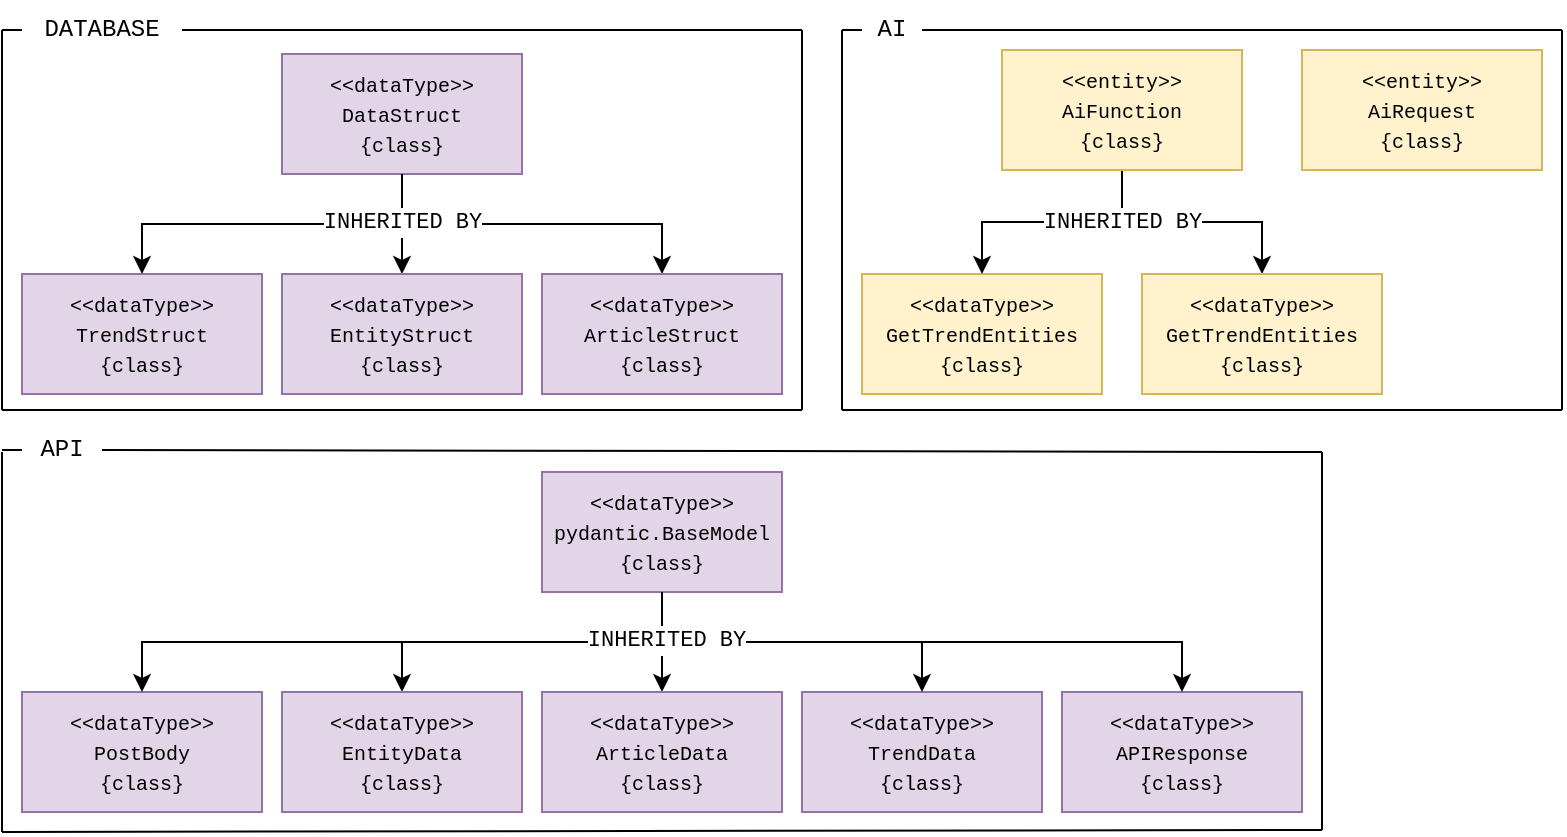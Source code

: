 <mxfile version="26.1.1">
  <diagram name="Page-1" id="KB78nba-Hb2z6hXjGzMv">
    <mxGraphModel dx="378" dy="455" grid="1" gridSize="10" guides="1" tooltips="1" connect="1" arrows="1" fold="1" page="1" pageScale="1" pageWidth="827" pageHeight="1169" math="0" shadow="0">
      <root>
        <mxCell id="0" />
        <mxCell id="1" parent="0" />
        <mxCell id="m1CjezaMIKNChpOTWR7g-56" value="" style="group" parent="1" vertex="1" connectable="0">
          <mxGeometry x="10" y="10" width="420" height="375" as="geometry" />
        </mxCell>
        <mxCell id="m1CjezaMIKNChpOTWR7g-25" value="DATABASE" style="text;html=1;align=center;verticalAlign=middle;whiteSpace=wrap;rounded=0;fontFamily=Courier New;" parent="m1CjezaMIKNChpOTWR7g-56" vertex="1">
          <mxGeometry x="10" y="-5" width="80" height="30" as="geometry" />
        </mxCell>
        <mxCell id="m1CjezaMIKNChpOTWR7g-21" value="" style="endArrow=none;html=1;rounded=0;exitX=1;exitY=0.5;exitDx=0;exitDy=0;" parent="m1CjezaMIKNChpOTWR7g-56" source="m1CjezaMIKNChpOTWR7g-25" edge="1">
          <mxGeometry width="50" height="50" relative="1" as="geometry">
            <mxPoint x="90" y="12" as="sourcePoint" />
            <mxPoint x="400" y="10" as="targetPoint" />
          </mxGeometry>
        </mxCell>
        <mxCell id="m1CjezaMIKNChpOTWR7g-2" value="&lt;div&gt;&lt;font face=&quot;Courier New&quot; style=&quot;font-size: 10px;&quot;&gt;&amp;lt;&amp;lt;dataType&amp;gt;&amp;gt;&lt;/font&gt;&lt;/div&gt;&lt;div&gt;&lt;font face=&quot;Courier New&quot; size=&quot;1&quot;&gt;TrendStruct&lt;/font&gt;&lt;/div&gt;&lt;div&gt;&lt;font face=&quot;Courier New&quot; size=&quot;1&quot;&gt;{class}&lt;/font&gt;&lt;/div&gt;" style="rounded=0;whiteSpace=wrap;html=1;fillColor=#e1d5e7;strokeColor=#9673a6;" parent="m1CjezaMIKNChpOTWR7g-56" vertex="1">
          <mxGeometry x="10" y="132" width="120" height="60" as="geometry" />
        </mxCell>
        <mxCell id="m1CjezaMIKNChpOTWR7g-83" style="edgeStyle=orthogonalEdgeStyle;rounded=0;orthogonalLoop=1;jettySize=auto;html=1;exitX=0.5;exitY=1;exitDx=0;exitDy=0;entryX=0.5;entryY=0;entryDx=0;entryDy=0;" parent="m1CjezaMIKNChpOTWR7g-56" source="m1CjezaMIKNChpOTWR7g-4" target="m1CjezaMIKNChpOTWR7g-2" edge="1">
          <mxGeometry relative="1" as="geometry" />
        </mxCell>
        <mxCell id="m1CjezaMIKNChpOTWR7g-84" style="edgeStyle=orthogonalEdgeStyle;rounded=0;orthogonalLoop=1;jettySize=auto;html=1;exitX=0.5;exitY=1;exitDx=0;exitDy=0;entryX=0.5;entryY=0;entryDx=0;entryDy=0;" parent="m1CjezaMIKNChpOTWR7g-56" source="m1CjezaMIKNChpOTWR7g-4" target="m1CjezaMIKNChpOTWR7g-7" edge="1">
          <mxGeometry relative="1" as="geometry" />
        </mxCell>
        <mxCell id="m1CjezaMIKNChpOTWR7g-4" value="&lt;div&gt;&lt;font face=&quot;Courier New&quot; style=&quot;font-size: 10px;&quot;&gt;&amp;lt;&amp;lt;dataType&amp;gt;&amp;gt;&lt;/font&gt;&lt;/div&gt;&lt;div&gt;&lt;font face=&quot;Courier New&quot; size=&quot;1&quot;&gt;DataStruct&lt;/font&gt;&lt;/div&gt;&lt;div&gt;&lt;font face=&quot;Courier New&quot; size=&quot;1&quot;&gt;{class}&lt;/font&gt;&lt;/div&gt;" style="rounded=0;whiteSpace=wrap;html=1;fillColor=#e1d5e7;strokeColor=#9673a6;" parent="m1CjezaMIKNChpOTWR7g-56" vertex="1">
          <mxGeometry x="140" y="22" width="120" height="60" as="geometry" />
        </mxCell>
        <mxCell id="m1CjezaMIKNChpOTWR7g-9" style="edgeStyle=orthogonalEdgeStyle;rounded=0;orthogonalLoop=1;jettySize=auto;html=1;exitX=0.5;exitY=1;exitDx=0;exitDy=0;entryX=0.5;entryY=0;entryDx=0;entryDy=0;" parent="m1CjezaMIKNChpOTWR7g-56" source="m1CjezaMIKNChpOTWR7g-4" target="m1CjezaMIKNChpOTWR7g-6" edge="1">
          <mxGeometry relative="1" as="geometry" />
        </mxCell>
        <mxCell id="m1CjezaMIKNChpOTWR7g-85" value="&lt;font face=&quot;Courier New&quot;&gt;INHERITED BY&lt;/font&gt;" style="edgeLabel;html=1;align=center;verticalAlign=middle;resizable=0;points=[];" parent="m1CjezaMIKNChpOTWR7g-9" vertex="1" connectable="0">
          <mxGeometry x="-0.057" relative="1" as="geometry">
            <mxPoint as="offset" />
          </mxGeometry>
        </mxCell>
        <mxCell id="m1CjezaMIKNChpOTWR7g-6" value="&lt;div&gt;&lt;font face=&quot;Courier New&quot; style=&quot;font-size: 10px;&quot;&gt;&amp;lt;&amp;lt;dataType&amp;gt;&amp;gt;&lt;/font&gt;&lt;/div&gt;&lt;div&gt;&lt;font face=&quot;Courier New&quot; size=&quot;1&quot;&gt;EntityStruct&lt;/font&gt;&lt;/div&gt;&lt;div&gt;&lt;font face=&quot;Courier New&quot; size=&quot;1&quot;&gt;{class}&lt;/font&gt;&lt;/div&gt;" style="rounded=0;whiteSpace=wrap;html=1;fillColor=#e1d5e7;strokeColor=#9673a6;" parent="m1CjezaMIKNChpOTWR7g-56" vertex="1">
          <mxGeometry x="140" y="132" width="120" height="60" as="geometry" />
        </mxCell>
        <mxCell id="m1CjezaMIKNChpOTWR7g-7" value="&lt;div&gt;&lt;font face=&quot;Courier New&quot; style=&quot;font-size: 10px;&quot;&gt;&amp;lt;&amp;lt;dataType&amp;gt;&amp;gt;&lt;/font&gt;&lt;/div&gt;&lt;div&gt;&lt;span style=&quot;font-family: &amp;quot;Courier New&amp;quot;; font-size: x-small; background-color: transparent; color: light-dark(rgb(0, 0, 0), rgb(255, 255, 255));&quot;&gt;ArticleStruct&lt;/span&gt;&lt;/div&gt;&lt;div&gt;&lt;span style=&quot;font-family: &amp;quot;Courier New&amp;quot;; font-size: x-small; background-color: transparent; color: light-dark(rgb(0, 0, 0), rgb(255, 255, 255));&quot;&gt;{class}&lt;/span&gt;&lt;/div&gt;" style="rounded=0;whiteSpace=wrap;html=1;fillColor=#e1d5e7;strokeColor=#9673a6;" parent="m1CjezaMIKNChpOTWR7g-56" vertex="1">
          <mxGeometry x="270" y="132" width="120" height="60" as="geometry" />
        </mxCell>
        <mxCell id="m1CjezaMIKNChpOTWR7g-22" value="" style="endArrow=none;html=1;rounded=0;" parent="m1CjezaMIKNChpOTWR7g-56" edge="1">
          <mxGeometry width="50" height="50" relative="1" as="geometry">
            <mxPoint y="200" as="sourcePoint" />
            <mxPoint y="10" as="targetPoint" />
          </mxGeometry>
        </mxCell>
        <mxCell id="m1CjezaMIKNChpOTWR7g-23" value="" style="endArrow=none;html=1;rounded=0;" parent="m1CjezaMIKNChpOTWR7g-56" edge="1">
          <mxGeometry width="50" height="50" relative="1" as="geometry">
            <mxPoint x="400" y="200" as="sourcePoint" />
            <mxPoint x="400" y="10" as="targetPoint" />
          </mxGeometry>
        </mxCell>
        <mxCell id="m1CjezaMIKNChpOTWR7g-24" value="" style="endArrow=none;html=1;rounded=0;" parent="m1CjezaMIKNChpOTWR7g-56" edge="1">
          <mxGeometry width="50" height="50" relative="1" as="geometry">
            <mxPoint y="200" as="sourcePoint" />
            <mxPoint x="400" y="200" as="targetPoint" />
          </mxGeometry>
        </mxCell>
        <mxCell id="m1CjezaMIKNChpOTWR7g-55" value="" style="endArrow=none;html=1;rounded=0;entryX=0;entryY=0.5;entryDx=0;entryDy=0;" parent="m1CjezaMIKNChpOTWR7g-56" target="m1CjezaMIKNChpOTWR7g-25" edge="1">
          <mxGeometry width="50" height="50" relative="1" as="geometry">
            <mxPoint y="10" as="sourcePoint" />
            <mxPoint x="10" y="12" as="targetPoint" />
          </mxGeometry>
        </mxCell>
        <mxCell id="m1CjezaMIKNChpOTWR7g-58" value="API" style="text;html=1;align=center;verticalAlign=middle;whiteSpace=wrap;rounded=0;fontFamily=Courier New;" parent="m1CjezaMIKNChpOTWR7g-56" vertex="1">
          <mxGeometry x="10" y="205" width="40" height="30" as="geometry" />
        </mxCell>
        <mxCell id="m1CjezaMIKNChpOTWR7g-62" value="&lt;div&gt;&lt;font face=&quot;Courier New&quot; style=&quot;font-size: 10px;&quot;&gt;&amp;lt;&amp;lt;dataType&amp;gt;&amp;gt;&lt;/font&gt;&lt;/div&gt;&lt;div&gt;&lt;font size=&quot;1&quot; face=&quot;Courier New&quot;&gt;pydantic.BaseModel&lt;/font&gt;&lt;/div&gt;&lt;div&gt;&lt;font face=&quot;Courier New&quot; size=&quot;1&quot;&gt;{class}&lt;/font&gt;&lt;/div&gt;" style="rounded=0;whiteSpace=wrap;html=1;fillColor=#e1d5e7;strokeColor=#9673a6;" parent="m1CjezaMIKNChpOTWR7g-56" vertex="1">
          <mxGeometry x="270" y="231" width="120" height="60" as="geometry" />
        </mxCell>
        <mxCell id="m1CjezaMIKNChpOTWR7g-71" value="&lt;div&gt;&lt;font face=&quot;Courier New&quot; style=&quot;font-size: 10px;&quot;&gt;&amp;lt;&amp;lt;dataType&amp;gt;&amp;gt;&lt;/font&gt;&lt;/div&gt;&lt;div&gt;&lt;font size=&quot;1&quot; face=&quot;Courier New&quot;&gt;TrendData&lt;/font&gt;&lt;/div&gt;&lt;div&gt;&lt;span style=&quot;font-family: &amp;quot;Courier New&amp;quot;; font-size: x-small; background-color: transparent; color: light-dark(rgb(0, 0, 0), rgb(255, 255, 255));&quot;&gt;{class}&lt;/span&gt;&lt;/div&gt;" style="rounded=0;whiteSpace=wrap;html=1;fillColor=#e1d5e7;strokeColor=#9673a6;" parent="1" vertex="1">
          <mxGeometry x="410" y="351" width="120" height="60" as="geometry" />
        </mxCell>
        <mxCell id="m1CjezaMIKNChpOTWR7g-59" value="" style="endArrow=none;html=1;rounded=0;exitX=1;exitY=0.5;exitDx=0;exitDy=0;" parent="1" edge="1">
          <mxGeometry width="50" height="50" relative="1" as="geometry">
            <mxPoint x="60" y="230.0" as="sourcePoint" />
            <mxPoint x="670" y="231" as="targetPoint" />
          </mxGeometry>
        </mxCell>
        <mxCell id="m1CjezaMIKNChpOTWR7g-60" value="&lt;div&gt;&lt;font face=&quot;Courier New&quot; style=&quot;font-size: 10px;&quot;&gt;&amp;lt;&amp;lt;dataType&amp;gt;&amp;gt;&lt;/font&gt;&lt;/div&gt;&lt;div&gt;&lt;font size=&quot;1&quot; face=&quot;Courier New&quot;&gt;PostBody&lt;/font&gt;&lt;/div&gt;&lt;div&gt;&lt;font face=&quot;Courier New&quot; size=&quot;1&quot;&gt;{class}&lt;/font&gt;&lt;/div&gt;" style="rounded=0;whiteSpace=wrap;html=1;fillColor=#e1d5e7;strokeColor=#9673a6;" parent="1" vertex="1">
          <mxGeometry x="20" y="351" width="120" height="60" as="geometry" />
        </mxCell>
        <mxCell id="m1CjezaMIKNChpOTWR7g-86" style="edgeStyle=orthogonalEdgeStyle;rounded=0;orthogonalLoop=1;jettySize=auto;html=1;exitX=0.5;exitY=1;exitDx=0;exitDy=0;entryX=0.5;entryY=0;entryDx=0;entryDy=0;" parent="1" source="m1CjezaMIKNChpOTWR7g-62" target="m1CjezaMIKNChpOTWR7g-60" edge="1">
          <mxGeometry relative="1" as="geometry" />
        </mxCell>
        <mxCell id="m1CjezaMIKNChpOTWR7g-91" style="edgeStyle=orthogonalEdgeStyle;rounded=0;orthogonalLoop=1;jettySize=auto;html=1;exitX=0.5;exitY=1;exitDx=0;exitDy=0;entryX=0.5;entryY=0;entryDx=0;entryDy=0;" parent="1" source="m1CjezaMIKNChpOTWR7g-62" target="m1CjezaMIKNChpOTWR7g-64" edge="1">
          <mxGeometry relative="1" as="geometry" />
        </mxCell>
        <mxCell id="m1CjezaMIKNChpOTWR7g-92" style="edgeStyle=orthogonalEdgeStyle;rounded=0;orthogonalLoop=1;jettySize=auto;html=1;exitX=0.5;exitY=1;exitDx=0;exitDy=0;entryX=0.5;entryY=0;entryDx=0;entryDy=0;" parent="1" source="m1CjezaMIKNChpOTWR7g-62" target="m1CjezaMIKNChpOTWR7g-65" edge="1">
          <mxGeometry relative="1" as="geometry" />
        </mxCell>
        <mxCell id="m1CjezaMIKNChpOTWR7g-93" style="edgeStyle=orthogonalEdgeStyle;rounded=0;orthogonalLoop=1;jettySize=auto;html=1;exitX=0.5;exitY=1;exitDx=0;exitDy=0;entryX=0.5;entryY=0;entryDx=0;entryDy=0;" parent="1" source="m1CjezaMIKNChpOTWR7g-62" target="m1CjezaMIKNChpOTWR7g-71" edge="1">
          <mxGeometry relative="1" as="geometry" />
        </mxCell>
        <mxCell id="m1CjezaMIKNChpOTWR7g-64" value="&lt;div&gt;&lt;font face=&quot;Courier New&quot; style=&quot;font-size: 10px;&quot;&gt;&amp;lt;&amp;lt;dataType&amp;gt;&amp;gt;&lt;/font&gt;&lt;/div&gt;&lt;div&gt;&lt;font size=&quot;1&quot; face=&quot;Courier New&quot;&gt;EntityData&lt;/font&gt;&lt;/div&gt;&lt;div&gt;&lt;font face=&quot;Courier New&quot; size=&quot;1&quot;&gt;{class}&lt;/font&gt;&lt;/div&gt;" style="rounded=0;whiteSpace=wrap;html=1;fillColor=#e1d5e7;strokeColor=#9673a6;" parent="1" vertex="1">
          <mxGeometry x="150" y="351" width="120" height="60" as="geometry" />
        </mxCell>
        <mxCell id="m1CjezaMIKNChpOTWR7g-65" value="&lt;div&gt;&lt;font face=&quot;Courier New&quot; style=&quot;font-size: 10px;&quot;&gt;&amp;lt;&amp;lt;dataType&amp;gt;&amp;gt;&lt;/font&gt;&lt;/div&gt;&lt;div&gt;&lt;font size=&quot;1&quot; face=&quot;Courier New&quot;&gt;ArticleData&lt;/font&gt;&lt;/div&gt;&lt;div&gt;&lt;span style=&quot;font-family: &amp;quot;Courier New&amp;quot;; font-size: x-small; background-color: transparent; color: light-dark(rgb(0, 0, 0), rgb(255, 255, 255));&quot;&gt;{class}&lt;/span&gt;&lt;/div&gt;" style="rounded=0;whiteSpace=wrap;html=1;fillColor=#e1d5e7;strokeColor=#9673a6;" parent="1" vertex="1">
          <mxGeometry x="280" y="351" width="120" height="60" as="geometry" />
        </mxCell>
        <mxCell id="m1CjezaMIKNChpOTWR7g-69" value="" style="endArrow=none;html=1;rounded=0;movable=1;resizable=1;rotatable=1;deletable=1;editable=1;locked=0;connectable=1;" parent="1" edge="1">
          <mxGeometry width="50" height="50" relative="1" as="geometry">
            <mxPoint x="10" y="421" as="sourcePoint" />
            <mxPoint x="670" y="420" as="targetPoint" />
          </mxGeometry>
        </mxCell>
        <mxCell id="m1CjezaMIKNChpOTWR7g-70" value="" style="endArrow=none;html=1;rounded=0;entryX=0;entryY=0.5;entryDx=0;entryDy=0;" parent="1" edge="1">
          <mxGeometry width="50" height="50" relative="1" as="geometry">
            <mxPoint x="10" y="230" as="sourcePoint" />
            <mxPoint x="20" y="230.0" as="targetPoint" />
          </mxGeometry>
        </mxCell>
        <mxCell id="m1CjezaMIKNChpOTWR7g-96" value="" style="endArrow=none;html=1;rounded=0;" parent="1" edge="1">
          <mxGeometry width="50" height="50" relative="1" as="geometry">
            <mxPoint x="10" y="421" as="sourcePoint" />
            <mxPoint x="10" y="231" as="targetPoint" />
          </mxGeometry>
        </mxCell>
        <mxCell id="m1CjezaMIKNChpOTWR7g-97" value="" style="endArrow=none;html=1;rounded=0;" parent="1" edge="1">
          <mxGeometry width="50" height="50" relative="1" as="geometry">
            <mxPoint x="670" y="420" as="sourcePoint" />
            <mxPoint x="670" y="231" as="targetPoint" />
            <Array as="points">
              <mxPoint x="670" y="320" />
            </Array>
          </mxGeometry>
        </mxCell>
        <mxCell id="m1CjezaMIKNChpOTWR7g-124" value="" style="group" parent="1" vertex="1" connectable="0">
          <mxGeometry x="430" y="5" width="360" height="205" as="geometry" />
        </mxCell>
        <mxCell id="m1CjezaMIKNChpOTWR7g-105" value="AI" style="text;html=1;align=center;verticalAlign=middle;whiteSpace=wrap;rounded=0;fontFamily=Courier New;" parent="m1CjezaMIKNChpOTWR7g-124" vertex="1">
          <mxGeometry x="10" width="30" height="30" as="geometry" />
        </mxCell>
        <mxCell id="m1CjezaMIKNChpOTWR7g-106" value="" style="endArrow=none;html=1;rounded=0;exitX=1;exitY=0.5;exitDx=0;exitDy=0;" parent="m1CjezaMIKNChpOTWR7g-124" source="m1CjezaMIKNChpOTWR7g-105" edge="1">
          <mxGeometry width="50" height="50" relative="1" as="geometry">
            <mxPoint x="50" y="15" as="sourcePoint" />
            <mxPoint x="360" y="15" as="targetPoint" />
          </mxGeometry>
        </mxCell>
        <mxCell id="m1CjezaMIKNChpOTWR7g-107" value="&lt;div&gt;&lt;font face=&quot;Courier New&quot; style=&quot;font-size: 10px;&quot;&gt;&amp;lt;&amp;lt;dataType&amp;gt;&amp;gt;&lt;/font&gt;&lt;/div&gt;&lt;div&gt;&lt;font size=&quot;1&quot; face=&quot;Courier New&quot;&gt;GetTrendEntities&lt;/font&gt;&lt;/div&gt;&lt;div&gt;&lt;font face=&quot;Courier New&quot; size=&quot;1&quot;&gt;{class}&lt;/font&gt;&lt;/div&gt;" style="rounded=0;whiteSpace=wrap;html=1;fillColor=#fff2cc;strokeColor=#d6b656;" parent="m1CjezaMIKNChpOTWR7g-124" vertex="1">
          <mxGeometry x="10" y="137" width="120" height="60" as="geometry" />
        </mxCell>
        <mxCell id="m1CjezaMIKNChpOTWR7g-108" style="edgeStyle=orthogonalEdgeStyle;rounded=0;orthogonalLoop=1;jettySize=auto;html=1;exitX=0.5;exitY=1;exitDx=0;exitDy=0;entryX=0.5;entryY=0;entryDx=0;entryDy=0;" parent="m1CjezaMIKNChpOTWR7g-124" source="m1CjezaMIKNChpOTWR7g-110" target="m1CjezaMIKNChpOTWR7g-107" edge="1">
          <mxGeometry relative="1" as="geometry" />
        </mxCell>
        <mxCell id="m1CjezaMIKNChpOTWR7g-109" style="edgeStyle=orthogonalEdgeStyle;rounded=0;orthogonalLoop=1;jettySize=auto;html=1;exitX=0.5;exitY=1;exitDx=0;exitDy=0;entryX=0.5;entryY=0;entryDx=0;entryDy=0;" parent="m1CjezaMIKNChpOTWR7g-124" source="m1CjezaMIKNChpOTWR7g-110" target="m1CjezaMIKNChpOTWR7g-114" edge="1">
          <mxGeometry relative="1" as="geometry" />
        </mxCell>
        <mxCell id="m1CjezaMIKNChpOTWR7g-110" value="&lt;div&gt;&lt;font face=&quot;Courier New&quot; style=&quot;font-size: 10px;&quot;&gt;&amp;lt;&amp;lt;entity&amp;gt;&amp;gt;&lt;/font&gt;&lt;/div&gt;&lt;div&gt;&lt;font size=&quot;1&quot; face=&quot;Courier New&quot;&gt;AiFunction&lt;/font&gt;&lt;/div&gt;&lt;div&gt;&lt;font face=&quot;Courier New&quot; size=&quot;1&quot;&gt;{class}&lt;/font&gt;&lt;/div&gt;" style="rounded=0;whiteSpace=wrap;html=1;fillColor=#fff2cc;strokeColor=#d6b656;" parent="m1CjezaMIKNChpOTWR7g-124" vertex="1">
          <mxGeometry x="80" y="25" width="120" height="60" as="geometry" />
        </mxCell>
        <mxCell id="m1CjezaMIKNChpOTWR7g-114" value="&lt;div&gt;&lt;font face=&quot;Courier New&quot; style=&quot;font-size: 10px;&quot;&gt;&amp;lt;&amp;lt;dataType&amp;gt;&amp;gt;&lt;/font&gt;&lt;/div&gt;&lt;div&gt;&lt;font size=&quot;1&quot; face=&quot;Courier New&quot;&gt;GetTrendEntities&lt;/font&gt;&lt;/div&gt;&lt;div&gt;&lt;span style=&quot;font-family: &amp;quot;Courier New&amp;quot;; font-size: x-small; background-color: transparent; color: light-dark(rgb(0, 0, 0), rgb(255, 255, 255));&quot;&gt;{class}&lt;/span&gt;&lt;/div&gt;" style="rounded=0;whiteSpace=wrap;html=1;fillColor=#fff2cc;strokeColor=#d6b656;" parent="m1CjezaMIKNChpOTWR7g-124" vertex="1">
          <mxGeometry x="150" y="137" width="120" height="60" as="geometry" />
        </mxCell>
        <mxCell id="m1CjezaMIKNChpOTWR7g-115" value="" style="endArrow=none;html=1;rounded=0;" parent="m1CjezaMIKNChpOTWR7g-124" edge="1">
          <mxGeometry width="50" height="50" relative="1" as="geometry">
            <mxPoint y="205" as="sourcePoint" />
            <mxPoint y="15" as="targetPoint" />
          </mxGeometry>
        </mxCell>
        <mxCell id="m1CjezaMIKNChpOTWR7g-116" value="" style="endArrow=none;html=1;rounded=0;" parent="m1CjezaMIKNChpOTWR7g-124" edge="1">
          <mxGeometry width="50" height="50" relative="1" as="geometry">
            <mxPoint x="360" y="205" as="sourcePoint" />
            <mxPoint x="360" y="15" as="targetPoint" />
            <Array as="points">
              <mxPoint x="360" y="125" />
            </Array>
          </mxGeometry>
        </mxCell>
        <mxCell id="m1CjezaMIKNChpOTWR7g-117" value="" style="endArrow=none;html=1;rounded=0;" parent="m1CjezaMIKNChpOTWR7g-124" edge="1">
          <mxGeometry width="50" height="50" relative="1" as="geometry">
            <mxPoint y="205" as="sourcePoint" />
            <mxPoint x="360" y="205" as="targetPoint" />
          </mxGeometry>
        </mxCell>
        <mxCell id="m1CjezaMIKNChpOTWR7g-118" value="" style="endArrow=none;html=1;rounded=0;entryX=0;entryY=0.5;entryDx=0;entryDy=0;" parent="m1CjezaMIKNChpOTWR7g-124" target="m1CjezaMIKNChpOTWR7g-105" edge="1">
          <mxGeometry width="50" height="50" relative="1" as="geometry">
            <mxPoint y="15" as="sourcePoint" />
            <mxPoint x="10" y="17" as="targetPoint" />
          </mxGeometry>
        </mxCell>
        <mxCell id="m1CjezaMIKNChpOTWR7g-122" value="&lt;font face=&quot;Courier New&quot;&gt;INHERITED BY&lt;/font&gt;" style="edgeLabel;html=1;align=center;verticalAlign=middle;resizable=0;points=[];" parent="m1CjezaMIKNChpOTWR7g-124" vertex="1" connectable="0">
          <mxGeometry x="140.002" y="110.998" as="geometry" />
        </mxCell>
        <mxCell id="m1CjezaMIKNChpOTWR7g-123" value="&lt;div&gt;&lt;font face=&quot;Courier New&quot; style=&quot;font-size: 10px;&quot;&gt;&amp;lt;&amp;lt;entity&amp;gt;&amp;gt;&lt;/font&gt;&lt;/div&gt;&lt;div&gt;&lt;font size=&quot;1&quot; face=&quot;Courier New&quot;&gt;AiRequest&lt;/font&gt;&lt;/div&gt;&lt;div&gt;&lt;font face=&quot;Courier New&quot; size=&quot;1&quot;&gt;{class}&lt;/font&gt;&lt;/div&gt;" style="rounded=0;whiteSpace=wrap;html=1;fillColor=#fff2cc;strokeColor=#d6b656;" parent="m1CjezaMIKNChpOTWR7g-124" vertex="1">
          <mxGeometry x="230" y="25" width="120" height="60" as="geometry" />
        </mxCell>
        <mxCell id="lXGh-ZLCWr-93TRn4ImD-1" value="&lt;div&gt;&lt;font face=&quot;Courier New&quot; style=&quot;font-size: 10px;&quot;&gt;&amp;lt;&amp;lt;dataType&amp;gt;&amp;gt;&lt;/font&gt;&lt;/div&gt;&lt;div&gt;&lt;font size=&quot;1&quot; face=&quot;Courier New&quot;&gt;APIResponse&lt;/font&gt;&lt;/div&gt;&lt;div&gt;&lt;span style=&quot;font-family: &amp;quot;Courier New&amp;quot;; font-size: x-small; background-color: transparent; color: light-dark(rgb(0, 0, 0), rgb(255, 255, 255));&quot;&gt;{class}&lt;/span&gt;&lt;/div&gt;" style="rounded=0;whiteSpace=wrap;html=1;fillColor=#e1d5e7;strokeColor=#9673a6;" vertex="1" parent="1">
          <mxGeometry x="540" y="351" width="120" height="60" as="geometry" />
        </mxCell>
        <mxCell id="lXGh-ZLCWr-93TRn4ImD-2" style="edgeStyle=orthogonalEdgeStyle;rounded=0;orthogonalLoop=1;jettySize=auto;html=1;exitX=0.5;exitY=1;exitDx=0;exitDy=0;entryX=0.5;entryY=0;entryDx=0;entryDy=0;" edge="1" parent="1" source="m1CjezaMIKNChpOTWR7g-62" target="lXGh-ZLCWr-93TRn4ImD-1">
          <mxGeometry relative="1" as="geometry" />
        </mxCell>
        <mxCell id="lXGh-ZLCWr-93TRn4ImD-3" value="&lt;font face=&quot;Courier New&quot;&gt;INHERITED BY&lt;/font&gt;" style="edgeLabel;html=1;align=center;verticalAlign=middle;resizable=0;points=[];" vertex="1" connectable="0" parent="1">
          <mxGeometry x="342" y="325.182" as="geometry" />
        </mxCell>
      </root>
    </mxGraphModel>
  </diagram>
</mxfile>
